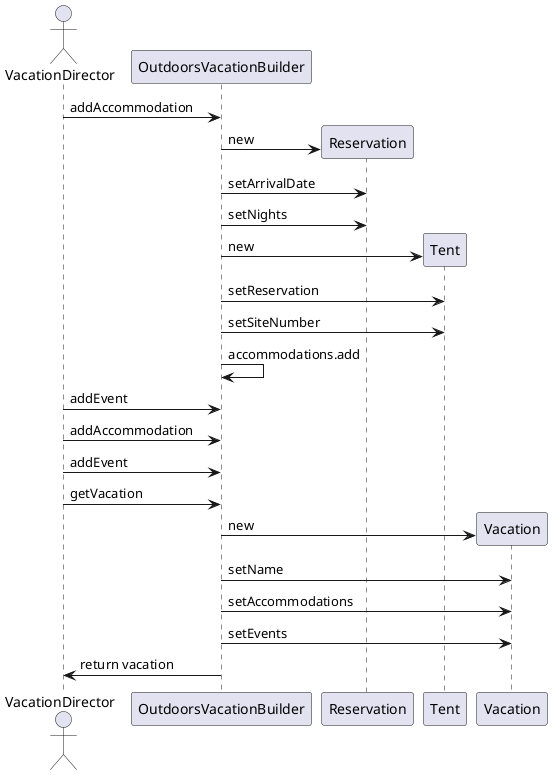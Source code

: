 @startuml
actor VacationDirector
VacationDirector -> OutdoorsVacationBuilder : addAccommodation
create Reservation
OutdoorsVacationBuilder -> Reservation : new
OutdoorsVacationBuilder -> Reservation : setArrivalDate
OutdoorsVacationBuilder -> Reservation : setNights
create Tent
OutdoorsVacationBuilder -> Tent : new
OutdoorsVacationBuilder -> Tent : setReservation
OutdoorsVacationBuilder -> Tent : setSiteNumber
OutdoorsVacationBuilder -> OutdoorsVacationBuilder : accommodations.add
VacationDirector -> OutdoorsVacationBuilder : addEvent
VacationDirector -> OutdoorsVacationBuilder : addAccommodation
VacationDirector -> OutdoorsVacationBuilder : addEvent
VacationDirector -> OutdoorsVacationBuilder : getVacation
create Vacation
OutdoorsVacationBuilder -> Vacation : new
OutdoorsVacationBuilder -> Vacation : setName
OutdoorsVacationBuilder -> Vacation : setAccommodations
OutdoorsVacationBuilder -> Vacation : setEvents
VacationDirector <- OutdoorsVacationBuilder : return vacation
@enduml
